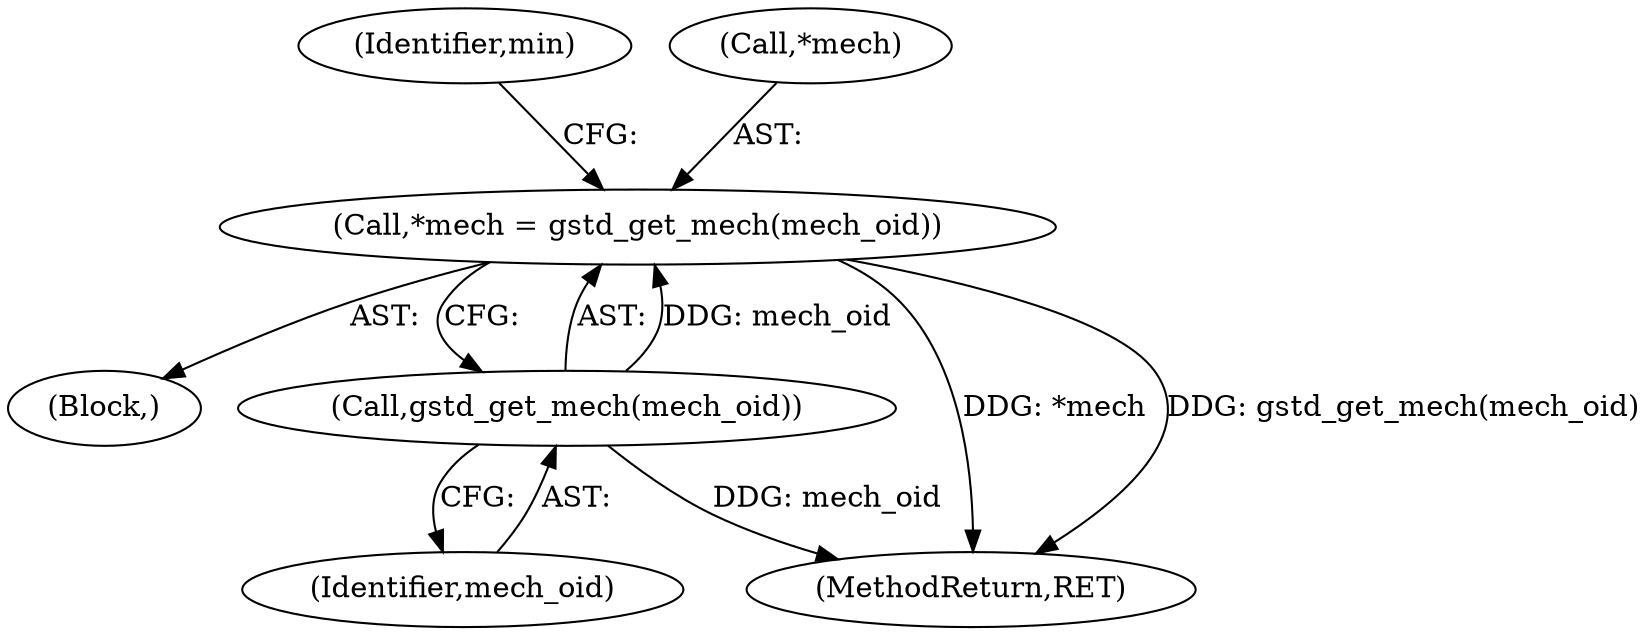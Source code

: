 digraph "0_knc_f237f3e09ecbaf59c897f5046538a7b1a3fa40c1@pointer" {
"1000228" [label="(Call,*mech = gstd_get_mech(mech_oid))"];
"1000231" [label="(Call,gstd_get_mech(mech_oid))"];
"1000235" [label="(Identifier,min)"];
"1000105" [label="(Block,)"];
"1000229" [label="(Call,*mech)"];
"1000228" [label="(Call,*mech = gstd_get_mech(mech_oid))"];
"1000231" [label="(Call,gstd_get_mech(mech_oid))"];
"1000232" [label="(Identifier,mech_oid)"];
"1000245" [label="(MethodReturn,RET)"];
"1000228" -> "1000105"  [label="AST: "];
"1000228" -> "1000231"  [label="CFG: "];
"1000229" -> "1000228"  [label="AST: "];
"1000231" -> "1000228"  [label="AST: "];
"1000235" -> "1000228"  [label="CFG: "];
"1000228" -> "1000245"  [label="DDG: *mech"];
"1000228" -> "1000245"  [label="DDG: gstd_get_mech(mech_oid)"];
"1000231" -> "1000228"  [label="DDG: mech_oid"];
"1000231" -> "1000232"  [label="CFG: "];
"1000232" -> "1000231"  [label="AST: "];
"1000231" -> "1000245"  [label="DDG: mech_oid"];
}
